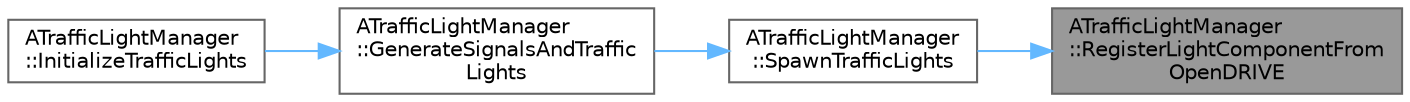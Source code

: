 digraph "ATrafficLightManager::RegisterLightComponentFromOpenDRIVE"
{
 // INTERACTIVE_SVG=YES
 // LATEX_PDF_SIZE
  bgcolor="transparent";
  edge [fontname=Helvetica,fontsize=10,labelfontname=Helvetica,labelfontsize=10];
  node [fontname=Helvetica,fontsize=10,shape=box,height=0.2,width=0.4];
  rankdir="RL";
  Node1 [id="Node000001",label="ATrafficLightManager\l::RegisterLightComponentFrom\lOpenDRIVE",height=0.2,width=0.4,color="gray40", fillcolor="grey60", style="filled", fontcolor="black",tooltip=" "];
  Node1 -> Node2 [id="edge1_Node000001_Node000002",dir="back",color="steelblue1",style="solid",tooltip=" "];
  Node2 [id="Node000002",label="ATrafficLightManager\l::SpawnTrafficLights",height=0.2,width=0.4,color="grey40", fillcolor="white", style="filled",URL="$df/da5/classATrafficLightManager.html#a86d8da5023cf7523924fa33e0feb2e0f",tooltip=" "];
  Node2 -> Node3 [id="edge2_Node000002_Node000003",dir="back",color="steelblue1",style="solid",tooltip=" "];
  Node3 [id="Node000003",label="ATrafficLightManager\l::GenerateSignalsAndTraffic\lLights",height=0.2,width=0.4,color="grey40", fillcolor="white", style="filled",URL="$df/da5/classATrafficLightManager.html#ae473e1bb0e60e5c2db5684efc72a1e89",tooltip=" "];
  Node3 -> Node4 [id="edge3_Node000003_Node000004",dir="back",color="steelblue1",style="solid",tooltip=" "];
  Node4 [id="Node000004",label="ATrafficLightManager\l::InitializeTrafficLights",height=0.2,width=0.4,color="grey40", fillcolor="white", style="filled",URL="$df/da5/classATrafficLightManager.html#a597d552d266a41c4f45c1740d1ce7c40",tooltip=" "];
}
